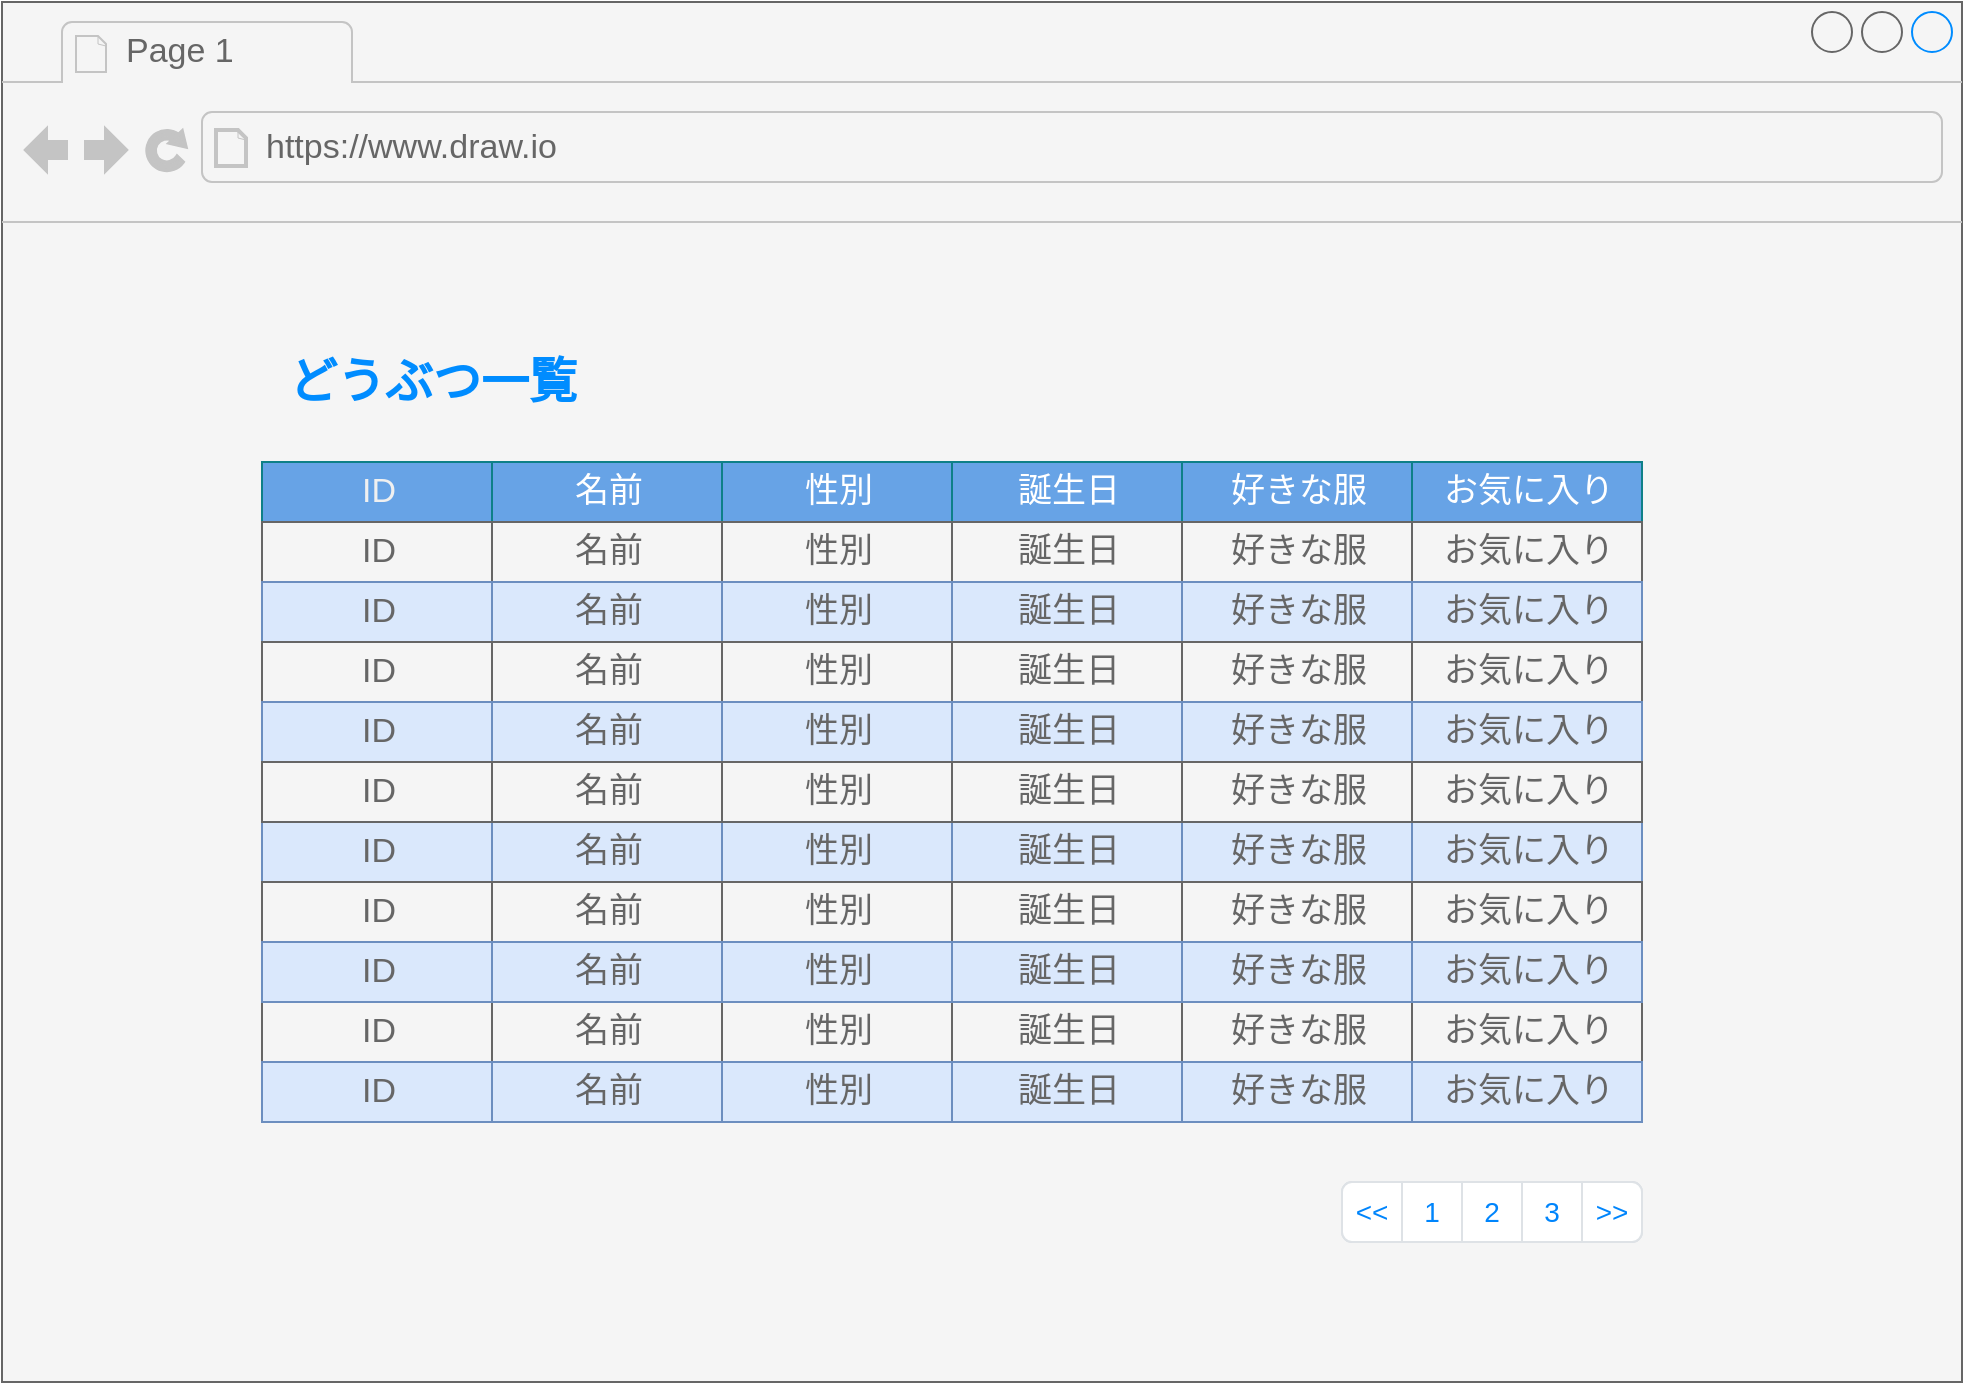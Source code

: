 <mxfile version="13.1.3">
    <diagram id="6hGFLwfOUW9BJ-s0fimq" name="Page-1">
        <mxGraphModel dx="1885" dy="2001" grid="1" gridSize="10" guides="1" tooltips="1" connect="1" arrows="1" fold="1" page="1" pageScale="1" pageWidth="827" pageHeight="1169" math="0" shadow="0">
            <root>
                <mxCell id="0"/>
                <mxCell id="1" parent="0"/>
                <mxCell id="35" value="" style="strokeWidth=1;shadow=0;dashed=0;align=center;html=1;shape=mxgraph.mockup.containers.browserWindow;rSize=0;strokeColor=#666666;strokeColor2=#008cff;strokeColor3=#c4c4c4;mainText=,;recursiveResize=0;fillColor=#f5f5f5;fontColor=#333333;" parent="1" vertex="1">
                    <mxGeometry x="-760" y="-1130" width="980" height="690" as="geometry"/>
                </mxCell>
                <mxCell id="36" value="Page 1" style="strokeWidth=1;shadow=0;dashed=0;align=center;html=1;shape=mxgraph.mockup.containers.anchor;fontSize=17;fontColor=#666666;align=left;" parent="35" vertex="1">
                    <mxGeometry x="60" y="12" width="110" height="26" as="geometry"/>
                </mxCell>
                <mxCell id="37" value="https://www.draw.io" style="strokeWidth=1;shadow=0;dashed=0;align=center;html=1;shape=mxgraph.mockup.containers.anchor;rSize=0;fontSize=17;fontColor=#666666;align=left;" parent="35" vertex="1">
                    <mxGeometry x="130" y="60" width="250" height="26" as="geometry"/>
                </mxCell>
                <mxCell id="43" value="" style="strokeWidth=1;shadow=0;dashed=0;align=center;html=1;shape=mxgraph.mockup.forms.rrect;rSize=0;strokeColor=#0e8088;fillColor=#67A3E6;fontColor=#CC0066;" parent="35" vertex="1">
                    <mxGeometry x="130" y="230" width="690" height="30" as="geometry"/>
                </mxCell>
                <mxCell id="44" value="&lt;font color=&quot;#f0f0f0&quot;&gt;ID&lt;/font&gt;" style="strokeColor=inherit;fillColor=inherit;gradientColor=inherit;strokeWidth=1;shadow=0;dashed=0;align=center;html=1;shape=mxgraph.mockup.forms.rrect;rSize=0;fontSize=17;fontColor=#666666;" parent="43" vertex="1">
                    <mxGeometry width="115.0" height="30" as="geometry"/>
                </mxCell>
                <mxCell id="45" value="&lt;font color=&quot;#ffffff&quot;&gt;名前&lt;/font&gt;" style="strokeColor=inherit;fillColor=inherit;gradientColor=inherit;strokeWidth=1;shadow=0;dashed=0;align=center;html=1;shape=mxgraph.mockup.forms.rrect;rSize=0;fontSize=17;fontColor=#666666;" parent="43" vertex="1">
                    <mxGeometry x="115.0" width="115.0" height="30" as="geometry"/>
                </mxCell>
                <mxCell id="46" value="&lt;font color=&quot;#ffffff&quot;&gt;性別&lt;/font&gt;" style="strokeColor=inherit;fillColor=inherit;gradientColor=inherit;strokeWidth=1;shadow=0;dashed=0;align=center;html=1;shape=mxgraph.mockup.forms.rrect;rSize=0;fontSize=17;fontColor=#666666;" parent="43" vertex="1">
                    <mxGeometry x="230.0" width="115.0" height="30" as="geometry"/>
                </mxCell>
                <mxCell id="47" value="&lt;font color=&quot;#ffffff&quot;&gt;誕生日&lt;/font&gt;" style="strokeColor=inherit;fillColor=inherit;gradientColor=inherit;strokeWidth=1;shadow=0;dashed=0;align=center;html=1;shape=mxgraph.mockup.forms.rrect;rSize=0;fontSize=17;fontColor=#666666;" parent="43" vertex="1">
                    <mxGeometry x="345" width="115.0" height="30" as="geometry"/>
                </mxCell>
                <mxCell id="48" value="&lt;font color=&quot;#ffffff&quot;&gt;好きな服&lt;/font&gt;" style="strokeColor=inherit;fillColor=inherit;gradientColor=inherit;strokeWidth=1;shadow=0;dashed=0;align=center;html=1;shape=mxgraph.mockup.forms.rrect;rSize=0;fontSize=17;fontColor=#666666;" parent="43" vertex="1">
                    <mxGeometry x="460.0" width="115.0" height="30" as="geometry"/>
                </mxCell>
                <mxCell id="49" value="&lt;font color=&quot;#ffffff&quot;&gt;お気に入り&lt;/font&gt;" style="strokeColor=inherit;fillColor=inherit;gradientColor=inherit;strokeWidth=1;shadow=0;dashed=0;align=center;html=1;shape=mxgraph.mockup.forms.rrect;rSize=0;fontSize=17;fontColor=#666666;" parent="43" vertex="1">
                    <mxGeometry x="575.0" width="115.0" height="30" as="geometry"/>
                </mxCell>
                <mxCell id="51" value="" style="strokeWidth=1;shadow=0;dashed=0;align=center;html=1;shape=mxgraph.mockup.forms.rrect;rSize=0;strokeColor=#666666;fillColor=#f5f5f5;fontColor=#333333;" parent="35" vertex="1">
                    <mxGeometry x="130" y="260" width="690" height="30" as="geometry"/>
                </mxCell>
                <mxCell id="52" value="ID" style="strokeColor=inherit;fillColor=inherit;gradientColor=inherit;strokeWidth=1;shadow=0;dashed=0;align=center;html=1;shape=mxgraph.mockup.forms.rrect;rSize=0;fontSize=17;fontColor=#666666;" parent="51" vertex="1">
                    <mxGeometry width="115.0" height="30" as="geometry"/>
                </mxCell>
                <mxCell id="53" value="名前" style="strokeColor=inherit;fillColor=inherit;gradientColor=inherit;strokeWidth=1;shadow=0;dashed=0;align=center;html=1;shape=mxgraph.mockup.forms.rrect;rSize=0;fontSize=17;fontColor=#666666;" parent="51" vertex="1">
                    <mxGeometry x="115.0" width="115.0" height="30" as="geometry"/>
                </mxCell>
                <mxCell id="54" value="性別" style="strokeColor=inherit;fillColor=inherit;gradientColor=inherit;strokeWidth=1;shadow=0;dashed=0;align=center;html=1;shape=mxgraph.mockup.forms.rrect;rSize=0;fontSize=17;fontColor=#666666;" parent="51" vertex="1">
                    <mxGeometry x="230.0" width="115.0" height="30" as="geometry"/>
                </mxCell>
                <mxCell id="55" value="誕生日" style="strokeColor=inherit;fillColor=inherit;gradientColor=inherit;strokeWidth=1;shadow=0;dashed=0;align=center;html=1;shape=mxgraph.mockup.forms.rrect;rSize=0;fontSize=17;fontColor=#666666;" parent="51" vertex="1">
                    <mxGeometry x="345" width="115.0" height="30" as="geometry"/>
                </mxCell>
                <mxCell id="56" value="好きな服" style="strokeColor=inherit;fillColor=inherit;gradientColor=inherit;strokeWidth=1;shadow=0;dashed=0;align=center;html=1;shape=mxgraph.mockup.forms.rrect;rSize=0;fontSize=17;fontColor=#666666;" parent="51" vertex="1">
                    <mxGeometry x="460.0" width="115.0" height="30" as="geometry"/>
                </mxCell>
                <mxCell id="57" value="お気に入り" style="strokeColor=inherit;fillColor=inherit;gradientColor=inherit;strokeWidth=1;shadow=0;dashed=0;align=center;html=1;shape=mxgraph.mockup.forms.rrect;rSize=0;fontSize=17;fontColor=#666666;" parent="51" vertex="1">
                    <mxGeometry x="575.0" width="115.0" height="30" as="geometry"/>
                </mxCell>
                <mxCell id="58" value="" style="strokeWidth=1;shadow=0;dashed=0;align=center;html=1;shape=mxgraph.mockup.forms.rrect;rSize=0;strokeColor=#6c8ebf;fillColor=#dae8fc;" parent="35" vertex="1">
                    <mxGeometry x="130" y="290" width="690" height="30" as="geometry"/>
                </mxCell>
                <mxCell id="59" value="ID" style="strokeColor=inherit;fillColor=inherit;gradientColor=inherit;strokeWidth=1;shadow=0;dashed=0;align=center;html=1;shape=mxgraph.mockup.forms.rrect;rSize=0;fontSize=17;fontColor=#666666;" parent="58" vertex="1">
                    <mxGeometry width="115.0" height="30" as="geometry"/>
                </mxCell>
                <mxCell id="60" value="名前" style="strokeColor=inherit;fillColor=inherit;gradientColor=inherit;strokeWidth=1;shadow=0;dashed=0;align=center;html=1;shape=mxgraph.mockup.forms.rrect;rSize=0;fontSize=17;fontColor=#666666;" parent="58" vertex="1">
                    <mxGeometry x="115.0" width="115.0" height="30" as="geometry"/>
                </mxCell>
                <mxCell id="61" value="性別" style="strokeColor=inherit;fillColor=inherit;gradientColor=inherit;strokeWidth=1;shadow=0;dashed=0;align=center;html=1;shape=mxgraph.mockup.forms.rrect;rSize=0;fontSize=17;fontColor=#666666;" parent="58" vertex="1">
                    <mxGeometry x="230.0" width="115.0" height="30" as="geometry"/>
                </mxCell>
                <mxCell id="62" value="誕生日" style="strokeColor=inherit;fillColor=inherit;gradientColor=inherit;strokeWidth=1;shadow=0;dashed=0;align=center;html=1;shape=mxgraph.mockup.forms.rrect;rSize=0;fontSize=17;fontColor=#666666;" parent="58" vertex="1">
                    <mxGeometry x="345" width="115.0" height="30" as="geometry"/>
                </mxCell>
                <mxCell id="63" value="好きな服" style="strokeColor=inherit;fillColor=inherit;gradientColor=inherit;strokeWidth=1;shadow=0;dashed=0;align=center;html=1;shape=mxgraph.mockup.forms.rrect;rSize=0;fontSize=17;fontColor=#666666;" parent="58" vertex="1">
                    <mxGeometry x="460.0" width="115.0" height="30" as="geometry"/>
                </mxCell>
                <mxCell id="64" value="お気に入り" style="strokeColor=inherit;fillColor=inherit;gradientColor=inherit;strokeWidth=1;shadow=0;dashed=0;align=center;html=1;shape=mxgraph.mockup.forms.rrect;rSize=0;fontSize=17;fontColor=#666666;" parent="58" vertex="1">
                    <mxGeometry x="575.0" width="115.0" height="30" as="geometry"/>
                </mxCell>
                <mxCell id="65" value="" style="strokeWidth=1;shadow=0;dashed=0;align=center;html=1;shape=mxgraph.mockup.forms.rrect;rSize=0;strokeColor=#666666;fillColor=#f5f5f5;fontColor=#333333;" vertex="1" parent="35">
                    <mxGeometry x="130" y="320" width="690" height="30" as="geometry"/>
                </mxCell>
                <mxCell id="66" value="ID" style="strokeColor=inherit;fillColor=inherit;gradientColor=inherit;strokeWidth=1;shadow=0;dashed=0;align=center;html=1;shape=mxgraph.mockup.forms.rrect;rSize=0;fontSize=17;fontColor=#666666;" vertex="1" parent="65">
                    <mxGeometry width="115.0" height="30" as="geometry"/>
                </mxCell>
                <mxCell id="67" value="名前" style="strokeColor=inherit;fillColor=inherit;gradientColor=inherit;strokeWidth=1;shadow=0;dashed=0;align=center;html=1;shape=mxgraph.mockup.forms.rrect;rSize=0;fontSize=17;fontColor=#666666;" vertex="1" parent="65">
                    <mxGeometry x="115.0" width="115.0" height="30" as="geometry"/>
                </mxCell>
                <mxCell id="68" value="性別" style="strokeColor=inherit;fillColor=inherit;gradientColor=inherit;strokeWidth=1;shadow=0;dashed=0;align=center;html=1;shape=mxgraph.mockup.forms.rrect;rSize=0;fontSize=17;fontColor=#666666;" vertex="1" parent="65">
                    <mxGeometry x="230.0" width="115.0" height="30" as="geometry"/>
                </mxCell>
                <mxCell id="69" value="誕生日" style="strokeColor=inherit;fillColor=inherit;gradientColor=inherit;strokeWidth=1;shadow=0;dashed=0;align=center;html=1;shape=mxgraph.mockup.forms.rrect;rSize=0;fontSize=17;fontColor=#666666;" vertex="1" parent="65">
                    <mxGeometry x="345" width="115.0" height="30" as="geometry"/>
                </mxCell>
                <mxCell id="70" value="好きな服" style="strokeColor=inherit;fillColor=inherit;gradientColor=inherit;strokeWidth=1;shadow=0;dashed=0;align=center;html=1;shape=mxgraph.mockup.forms.rrect;rSize=0;fontSize=17;fontColor=#666666;" vertex="1" parent="65">
                    <mxGeometry x="460.0" width="115.0" height="30" as="geometry"/>
                </mxCell>
                <mxCell id="71" value="お気に入り" style="strokeColor=inherit;fillColor=inherit;gradientColor=inherit;strokeWidth=1;shadow=0;dashed=0;align=center;html=1;shape=mxgraph.mockup.forms.rrect;rSize=0;fontSize=17;fontColor=#666666;" vertex="1" parent="65">
                    <mxGeometry x="575.0" width="115.0" height="30" as="geometry"/>
                </mxCell>
                <mxCell id="78" value="" style="strokeWidth=1;shadow=0;dashed=0;align=center;html=1;shape=mxgraph.mockup.forms.rrect;rSize=0;strokeColor=#6c8ebf;fillColor=#dae8fc;" vertex="1" parent="35">
                    <mxGeometry x="130" y="410" width="690" height="30" as="geometry"/>
                </mxCell>
                <mxCell id="79" value="ID" style="strokeColor=inherit;fillColor=inherit;gradientColor=inherit;strokeWidth=1;shadow=0;dashed=0;align=center;html=1;shape=mxgraph.mockup.forms.rrect;rSize=0;fontSize=17;fontColor=#666666;" vertex="1" parent="78">
                    <mxGeometry width="115.0" height="30" as="geometry"/>
                </mxCell>
                <mxCell id="80" value="名前" style="strokeColor=inherit;fillColor=inherit;gradientColor=inherit;strokeWidth=1;shadow=0;dashed=0;align=center;html=1;shape=mxgraph.mockup.forms.rrect;rSize=0;fontSize=17;fontColor=#666666;" vertex="1" parent="78">
                    <mxGeometry x="115.0" width="115.0" height="30" as="geometry"/>
                </mxCell>
                <mxCell id="81" value="性別" style="strokeColor=inherit;fillColor=inherit;gradientColor=inherit;strokeWidth=1;shadow=0;dashed=0;align=center;html=1;shape=mxgraph.mockup.forms.rrect;rSize=0;fontSize=17;fontColor=#666666;" vertex="1" parent="78">
                    <mxGeometry x="230.0" width="115.0" height="30" as="geometry"/>
                </mxCell>
                <mxCell id="82" value="誕生日" style="strokeColor=inherit;fillColor=inherit;gradientColor=inherit;strokeWidth=1;shadow=0;dashed=0;align=center;html=1;shape=mxgraph.mockup.forms.rrect;rSize=0;fontSize=17;fontColor=#666666;" vertex="1" parent="78">
                    <mxGeometry x="345" width="115.0" height="30" as="geometry"/>
                </mxCell>
                <mxCell id="83" value="好きな服" style="strokeColor=inherit;fillColor=inherit;gradientColor=inherit;strokeWidth=1;shadow=0;dashed=0;align=center;html=1;shape=mxgraph.mockup.forms.rrect;rSize=0;fontSize=17;fontColor=#666666;" vertex="1" parent="78">
                    <mxGeometry x="460.0" width="115.0" height="30" as="geometry"/>
                </mxCell>
                <mxCell id="84" value="お気に入り" style="strokeColor=inherit;fillColor=inherit;gradientColor=inherit;strokeWidth=1;shadow=0;dashed=0;align=center;html=1;shape=mxgraph.mockup.forms.rrect;rSize=0;fontSize=17;fontColor=#666666;" vertex="1" parent="78">
                    <mxGeometry x="575.0" width="115.0" height="30" as="geometry"/>
                </mxCell>
                <mxCell id="85" value="" style="strokeWidth=1;shadow=0;dashed=0;align=center;html=1;shape=mxgraph.mockup.forms.rrect;rSize=0;strokeColor=#6c8ebf;fillColor=#dae8fc;" vertex="1" parent="35">
                    <mxGeometry x="130" y="350" width="690" height="30" as="geometry"/>
                </mxCell>
                <mxCell id="86" value="ID" style="strokeColor=inherit;fillColor=inherit;gradientColor=inherit;strokeWidth=1;shadow=0;dashed=0;align=center;html=1;shape=mxgraph.mockup.forms.rrect;rSize=0;fontSize=17;fontColor=#666666;" vertex="1" parent="85">
                    <mxGeometry width="115.0" height="30" as="geometry"/>
                </mxCell>
                <mxCell id="87" value="名前" style="strokeColor=inherit;fillColor=inherit;gradientColor=inherit;strokeWidth=1;shadow=0;dashed=0;align=center;html=1;shape=mxgraph.mockup.forms.rrect;rSize=0;fontSize=17;fontColor=#666666;" vertex="1" parent="85">
                    <mxGeometry x="115.0" width="115.0" height="30" as="geometry"/>
                </mxCell>
                <mxCell id="88" value="性別" style="strokeColor=inherit;fillColor=inherit;gradientColor=inherit;strokeWidth=1;shadow=0;dashed=0;align=center;html=1;shape=mxgraph.mockup.forms.rrect;rSize=0;fontSize=17;fontColor=#666666;" vertex="1" parent="85">
                    <mxGeometry x="230.0" width="115.0" height="30" as="geometry"/>
                </mxCell>
                <mxCell id="89" value="誕生日" style="strokeColor=inherit;fillColor=inherit;gradientColor=inherit;strokeWidth=1;shadow=0;dashed=0;align=center;html=1;shape=mxgraph.mockup.forms.rrect;rSize=0;fontSize=17;fontColor=#666666;" vertex="1" parent="85">
                    <mxGeometry x="345" width="115.0" height="30" as="geometry"/>
                </mxCell>
                <mxCell id="90" value="好きな服" style="strokeColor=inherit;fillColor=inherit;gradientColor=inherit;strokeWidth=1;shadow=0;dashed=0;align=center;html=1;shape=mxgraph.mockup.forms.rrect;rSize=0;fontSize=17;fontColor=#666666;" vertex="1" parent="85">
                    <mxGeometry x="460.0" width="115.0" height="30" as="geometry"/>
                </mxCell>
                <mxCell id="91" value="お気に入り" style="strokeColor=inherit;fillColor=inherit;gradientColor=inherit;strokeWidth=1;shadow=0;dashed=0;align=center;html=1;shape=mxgraph.mockup.forms.rrect;rSize=0;fontSize=17;fontColor=#666666;" vertex="1" parent="85">
                    <mxGeometry x="575.0" width="115.0" height="30" as="geometry"/>
                </mxCell>
                <mxCell id="92" value="" style="strokeWidth=1;shadow=0;dashed=0;align=center;html=1;shape=mxgraph.mockup.forms.rrect;rSize=0;strokeColor=#666666;fillColor=#f5f5f5;fontColor=#333333;" vertex="1" parent="35">
                    <mxGeometry x="130" y="380" width="690" height="30" as="geometry"/>
                </mxCell>
                <mxCell id="93" value="ID" style="strokeColor=inherit;fillColor=inherit;gradientColor=inherit;strokeWidth=1;shadow=0;dashed=0;align=center;html=1;shape=mxgraph.mockup.forms.rrect;rSize=0;fontSize=17;fontColor=#666666;" vertex="1" parent="92">
                    <mxGeometry width="115.0" height="30" as="geometry"/>
                </mxCell>
                <mxCell id="94" value="名前" style="strokeColor=inherit;fillColor=inherit;gradientColor=inherit;strokeWidth=1;shadow=0;dashed=0;align=center;html=1;shape=mxgraph.mockup.forms.rrect;rSize=0;fontSize=17;fontColor=#666666;" vertex="1" parent="92">
                    <mxGeometry x="115.0" width="115.0" height="30" as="geometry"/>
                </mxCell>
                <mxCell id="95" value="性別" style="strokeColor=inherit;fillColor=inherit;gradientColor=inherit;strokeWidth=1;shadow=0;dashed=0;align=center;html=1;shape=mxgraph.mockup.forms.rrect;rSize=0;fontSize=17;fontColor=#666666;" vertex="1" parent="92">
                    <mxGeometry x="230.0" width="115.0" height="30" as="geometry"/>
                </mxCell>
                <mxCell id="96" value="誕生日" style="strokeColor=inherit;fillColor=inherit;gradientColor=inherit;strokeWidth=1;shadow=0;dashed=0;align=center;html=1;shape=mxgraph.mockup.forms.rrect;rSize=0;fontSize=17;fontColor=#666666;" vertex="1" parent="92">
                    <mxGeometry x="345" width="115.0" height="30" as="geometry"/>
                </mxCell>
                <mxCell id="97" value="好きな服" style="strokeColor=inherit;fillColor=inherit;gradientColor=inherit;strokeWidth=1;shadow=0;dashed=0;align=center;html=1;shape=mxgraph.mockup.forms.rrect;rSize=0;fontSize=17;fontColor=#666666;" vertex="1" parent="92">
                    <mxGeometry x="460.0" width="115.0" height="30" as="geometry"/>
                </mxCell>
                <mxCell id="98" value="お気に入り" style="strokeColor=inherit;fillColor=inherit;gradientColor=inherit;strokeWidth=1;shadow=0;dashed=0;align=center;html=1;shape=mxgraph.mockup.forms.rrect;rSize=0;fontSize=17;fontColor=#666666;" vertex="1" parent="92">
                    <mxGeometry x="575.0" width="115.0" height="30" as="geometry"/>
                </mxCell>
                <mxCell id="106" value="" style="strokeWidth=1;shadow=0;dashed=0;align=center;html=1;shape=mxgraph.mockup.forms.rrect;rSize=0;strokeColor=#666666;fillColor=#f5f5f5;fontColor=#333333;" vertex="1" parent="35">
                    <mxGeometry x="130" y="500" width="690" height="30" as="geometry"/>
                </mxCell>
                <mxCell id="107" value="ID" style="strokeColor=inherit;fillColor=inherit;gradientColor=inherit;strokeWidth=1;shadow=0;dashed=0;align=center;html=1;shape=mxgraph.mockup.forms.rrect;rSize=0;fontSize=17;fontColor=#666666;" vertex="1" parent="106">
                    <mxGeometry width="115.0" height="30" as="geometry"/>
                </mxCell>
                <mxCell id="108" value="名前" style="strokeColor=inherit;fillColor=inherit;gradientColor=inherit;strokeWidth=1;shadow=0;dashed=0;align=center;html=1;shape=mxgraph.mockup.forms.rrect;rSize=0;fontSize=17;fontColor=#666666;" vertex="1" parent="106">
                    <mxGeometry x="115.0" width="115.0" height="30" as="geometry"/>
                </mxCell>
                <mxCell id="109" value="性別" style="strokeColor=inherit;fillColor=inherit;gradientColor=inherit;strokeWidth=1;shadow=0;dashed=0;align=center;html=1;shape=mxgraph.mockup.forms.rrect;rSize=0;fontSize=17;fontColor=#666666;" vertex="1" parent="106">
                    <mxGeometry x="230.0" width="115.0" height="30" as="geometry"/>
                </mxCell>
                <mxCell id="110" value="誕生日" style="strokeColor=inherit;fillColor=inherit;gradientColor=inherit;strokeWidth=1;shadow=0;dashed=0;align=center;html=1;shape=mxgraph.mockup.forms.rrect;rSize=0;fontSize=17;fontColor=#666666;" vertex="1" parent="106">
                    <mxGeometry x="345" width="115.0" height="30" as="geometry"/>
                </mxCell>
                <mxCell id="111" value="好きな服" style="strokeColor=inherit;fillColor=inherit;gradientColor=inherit;strokeWidth=1;shadow=0;dashed=0;align=center;html=1;shape=mxgraph.mockup.forms.rrect;rSize=0;fontSize=17;fontColor=#666666;" vertex="1" parent="106">
                    <mxGeometry x="460.0" width="115.0" height="30" as="geometry"/>
                </mxCell>
                <mxCell id="112" value="お気に入り" style="strokeColor=inherit;fillColor=inherit;gradientColor=inherit;strokeWidth=1;shadow=0;dashed=0;align=center;html=1;shape=mxgraph.mockup.forms.rrect;rSize=0;fontSize=17;fontColor=#666666;" vertex="1" parent="106">
                    <mxGeometry x="575.0" width="115.0" height="30" as="geometry"/>
                </mxCell>
                <mxCell id="99" value="" style="strokeWidth=1;shadow=0;dashed=0;align=center;html=1;shape=mxgraph.mockup.forms.rrect;rSize=0;strokeColor=#666666;fillColor=#f5f5f5;fontColor=#333333;" vertex="1" parent="35">
                    <mxGeometry x="130" y="440" width="690" height="30" as="geometry"/>
                </mxCell>
                <mxCell id="100" value="ID" style="strokeColor=inherit;fillColor=inherit;gradientColor=inherit;strokeWidth=1;shadow=0;dashed=0;align=center;html=1;shape=mxgraph.mockup.forms.rrect;rSize=0;fontSize=17;fontColor=#666666;" vertex="1" parent="99">
                    <mxGeometry width="115.0" height="30" as="geometry"/>
                </mxCell>
                <mxCell id="101" value="名前" style="strokeColor=inherit;fillColor=inherit;gradientColor=inherit;strokeWidth=1;shadow=0;dashed=0;align=center;html=1;shape=mxgraph.mockup.forms.rrect;rSize=0;fontSize=17;fontColor=#666666;" vertex="1" parent="99">
                    <mxGeometry x="115.0" width="115.0" height="30" as="geometry"/>
                </mxCell>
                <mxCell id="102" value="性別" style="strokeColor=inherit;fillColor=inherit;gradientColor=inherit;strokeWidth=1;shadow=0;dashed=0;align=center;html=1;shape=mxgraph.mockup.forms.rrect;rSize=0;fontSize=17;fontColor=#666666;" vertex="1" parent="99">
                    <mxGeometry x="230.0" width="115.0" height="30" as="geometry"/>
                </mxCell>
                <mxCell id="103" value="誕生日" style="strokeColor=inherit;fillColor=inherit;gradientColor=inherit;strokeWidth=1;shadow=0;dashed=0;align=center;html=1;shape=mxgraph.mockup.forms.rrect;rSize=0;fontSize=17;fontColor=#666666;" vertex="1" parent="99">
                    <mxGeometry x="345" width="115.0" height="30" as="geometry"/>
                </mxCell>
                <mxCell id="104" value="好きな服" style="strokeColor=inherit;fillColor=inherit;gradientColor=inherit;strokeWidth=1;shadow=0;dashed=0;align=center;html=1;shape=mxgraph.mockup.forms.rrect;rSize=0;fontSize=17;fontColor=#666666;" vertex="1" parent="99">
                    <mxGeometry x="460.0" width="115.0" height="30" as="geometry"/>
                </mxCell>
                <mxCell id="105" value="お気に入り" style="strokeColor=inherit;fillColor=inherit;gradientColor=inherit;strokeWidth=1;shadow=0;dashed=0;align=center;html=1;shape=mxgraph.mockup.forms.rrect;rSize=0;fontSize=17;fontColor=#666666;" vertex="1" parent="99">
                    <mxGeometry x="575.0" width="115.0" height="30" as="geometry"/>
                </mxCell>
                <mxCell id="113" value="" style="strokeWidth=1;shadow=0;dashed=0;align=center;html=1;shape=mxgraph.mockup.forms.rrect;rSize=0;strokeColor=#6c8ebf;fillColor=#dae8fc;" vertex="1" parent="35">
                    <mxGeometry x="130" y="470" width="690" height="30" as="geometry"/>
                </mxCell>
                <mxCell id="114" value="ID" style="strokeColor=inherit;fillColor=inherit;gradientColor=inherit;strokeWidth=1;shadow=0;dashed=0;align=center;html=1;shape=mxgraph.mockup.forms.rrect;rSize=0;fontSize=17;fontColor=#666666;" vertex="1" parent="113">
                    <mxGeometry width="115.0" height="30" as="geometry"/>
                </mxCell>
                <mxCell id="115" value="名前" style="strokeColor=inherit;fillColor=inherit;gradientColor=inherit;strokeWidth=1;shadow=0;dashed=0;align=center;html=1;shape=mxgraph.mockup.forms.rrect;rSize=0;fontSize=17;fontColor=#666666;" vertex="1" parent="113">
                    <mxGeometry x="115.0" width="115.0" height="30" as="geometry"/>
                </mxCell>
                <mxCell id="116" value="性別" style="strokeColor=inherit;fillColor=inherit;gradientColor=inherit;strokeWidth=1;shadow=0;dashed=0;align=center;html=1;shape=mxgraph.mockup.forms.rrect;rSize=0;fontSize=17;fontColor=#666666;" vertex="1" parent="113">
                    <mxGeometry x="230.0" width="115.0" height="30" as="geometry"/>
                </mxCell>
                <mxCell id="117" value="誕生日" style="strokeColor=inherit;fillColor=inherit;gradientColor=inherit;strokeWidth=1;shadow=0;dashed=0;align=center;html=1;shape=mxgraph.mockup.forms.rrect;rSize=0;fontSize=17;fontColor=#666666;" vertex="1" parent="113">
                    <mxGeometry x="345" width="115.0" height="30" as="geometry"/>
                </mxCell>
                <mxCell id="118" value="好きな服" style="strokeColor=inherit;fillColor=inherit;gradientColor=inherit;strokeWidth=1;shadow=0;dashed=0;align=center;html=1;shape=mxgraph.mockup.forms.rrect;rSize=0;fontSize=17;fontColor=#666666;" vertex="1" parent="113">
                    <mxGeometry x="460.0" width="115.0" height="30" as="geometry"/>
                </mxCell>
                <mxCell id="119" value="お気に入り" style="strokeColor=inherit;fillColor=inherit;gradientColor=inherit;strokeWidth=1;shadow=0;dashed=0;align=center;html=1;shape=mxgraph.mockup.forms.rrect;rSize=0;fontSize=17;fontColor=#666666;" vertex="1" parent="113">
                    <mxGeometry x="575.0" width="115.0" height="30" as="geometry"/>
                </mxCell>
                <mxCell id="120" value="" style="strokeWidth=1;shadow=0;dashed=0;align=center;html=1;shape=mxgraph.mockup.forms.rrect;rSize=0;strokeColor=#6c8ebf;fillColor=#dae8fc;" vertex="1" parent="35">
                    <mxGeometry x="130" y="530" width="690" height="30" as="geometry"/>
                </mxCell>
                <mxCell id="121" value="ID" style="strokeColor=inherit;fillColor=inherit;gradientColor=inherit;strokeWidth=1;shadow=0;dashed=0;align=center;html=1;shape=mxgraph.mockup.forms.rrect;rSize=0;fontSize=17;fontColor=#666666;" vertex="1" parent="120">
                    <mxGeometry width="115.0" height="30" as="geometry"/>
                </mxCell>
                <mxCell id="122" value="名前" style="strokeColor=inherit;fillColor=inherit;gradientColor=inherit;strokeWidth=1;shadow=0;dashed=0;align=center;html=1;shape=mxgraph.mockup.forms.rrect;rSize=0;fontSize=17;fontColor=#666666;" vertex="1" parent="120">
                    <mxGeometry x="115.0" width="115.0" height="30" as="geometry"/>
                </mxCell>
                <mxCell id="123" value="性別" style="strokeColor=inherit;fillColor=inherit;gradientColor=inherit;strokeWidth=1;shadow=0;dashed=0;align=center;html=1;shape=mxgraph.mockup.forms.rrect;rSize=0;fontSize=17;fontColor=#666666;" vertex="1" parent="120">
                    <mxGeometry x="230.0" width="115.0" height="30" as="geometry"/>
                </mxCell>
                <mxCell id="124" value="誕生日" style="strokeColor=inherit;fillColor=inherit;gradientColor=inherit;strokeWidth=1;shadow=0;dashed=0;align=center;html=1;shape=mxgraph.mockup.forms.rrect;rSize=0;fontSize=17;fontColor=#666666;" vertex="1" parent="120">
                    <mxGeometry x="345" width="115.0" height="30" as="geometry"/>
                </mxCell>
                <mxCell id="125" value="好きな服" style="strokeColor=inherit;fillColor=inherit;gradientColor=inherit;strokeWidth=1;shadow=0;dashed=0;align=center;html=1;shape=mxgraph.mockup.forms.rrect;rSize=0;fontSize=17;fontColor=#666666;" vertex="1" parent="120">
                    <mxGeometry x="460.0" width="115.0" height="30" as="geometry"/>
                </mxCell>
                <mxCell id="126" value="お気に入り" style="strokeColor=inherit;fillColor=inherit;gradientColor=inherit;strokeWidth=1;shadow=0;dashed=0;align=center;html=1;shape=mxgraph.mockup.forms.rrect;rSize=0;fontSize=17;fontColor=#666666;" vertex="1" parent="120">
                    <mxGeometry x="575.0" width="115.0" height="30" as="geometry"/>
                </mxCell>
                <mxCell id="220" value="どうぶつ一覧" style="text;strokeColor=none;fillColor=none;html=1;fontSize=24;fontStyle=1;verticalAlign=middle;align=center;fontColor=#008CFF;labelPosition=center;verticalLabelPosition=middle;" vertex="1" parent="35">
                    <mxGeometry x="130" y="170" width="170" height="40" as="geometry"/>
                </mxCell>
                <mxCell id="224" value="" style="html=1;shadow=0;dashed=0;shape=mxgraph.bootstrap.rrect;rSize=5;strokeColor=#DEE2E6;html=1;whiteSpace=wrap;fillColor=#ffffff;fontColor=#0085FC;" vertex="1" parent="35">
                    <mxGeometry x="670" y="590" width="150" height="30" as="geometry"/>
                </mxCell>
                <mxCell id="225" value="&lt;&lt;" style="strokeColor=inherit;fillColor=inherit;gradientColor=inherit;fontColor=inherit;html=1;shadow=0;dashed=0;shape=mxgraph.bootstrap.leftButton;rSize=5;perimeter=none;whiteSpace=wrap;resizeHeight=1;fontSize=14;" vertex="1" parent="224">
                    <mxGeometry width="30" height="30" relative="1" as="geometry"/>
                </mxCell>
                <mxCell id="226" value="1" style="strokeColor=inherit;fillColor=inherit;gradientColor=inherit;fontColor=inherit;html=1;shadow=0;dashed=0;perimeter=none;whiteSpace=wrap;resizeHeight=1;fontSize=14;" vertex="1" parent="224">
                    <mxGeometry width="30" height="30" relative="1" as="geometry">
                        <mxPoint x="30" as="offset"/>
                    </mxGeometry>
                </mxCell>
                <mxCell id="227" value="2" style="strokeColor=inherit;fillColor=inherit;gradientColor=inherit;fontColor=inherit;html=1;shadow=0;dashed=0;perimeter=none;whiteSpace=wrap;resizeHeight=1;fontSize=14;" vertex="1" parent="224">
                    <mxGeometry width="30" height="30" relative="1" as="geometry">
                        <mxPoint x="60" as="offset"/>
                    </mxGeometry>
                </mxCell>
                <mxCell id="228" value="3" style="strokeColor=inherit;fillColor=inherit;gradientColor=inherit;fontColor=inherit;html=1;shadow=0;dashed=0;perimeter=none;whiteSpace=wrap;resizeHeight=1;fontSize=14;" vertex="1" parent="224">
                    <mxGeometry width="30" height="30" relative="1" as="geometry">
                        <mxPoint x="90" as="offset"/>
                    </mxGeometry>
                </mxCell>
                <mxCell id="229" value="&gt;&gt;" style="strokeColor=inherit;fillColor=inherit;gradientColor=inherit;fontColor=inherit;html=1;shadow=0;dashed=0;shape=mxgraph.bootstrap.rightButton;rSize=5;perimeter=none;whiteSpace=wrap;resizeHeight=1;fontSize=14;" vertex="1" parent="224">
                    <mxGeometry x="1" width="30" height="30" relative="1" as="geometry">
                        <mxPoint x="-30" as="offset"/>
                    </mxGeometry>
                </mxCell>
            </root>
        </mxGraphModel>
    </diagram>
</mxfile>